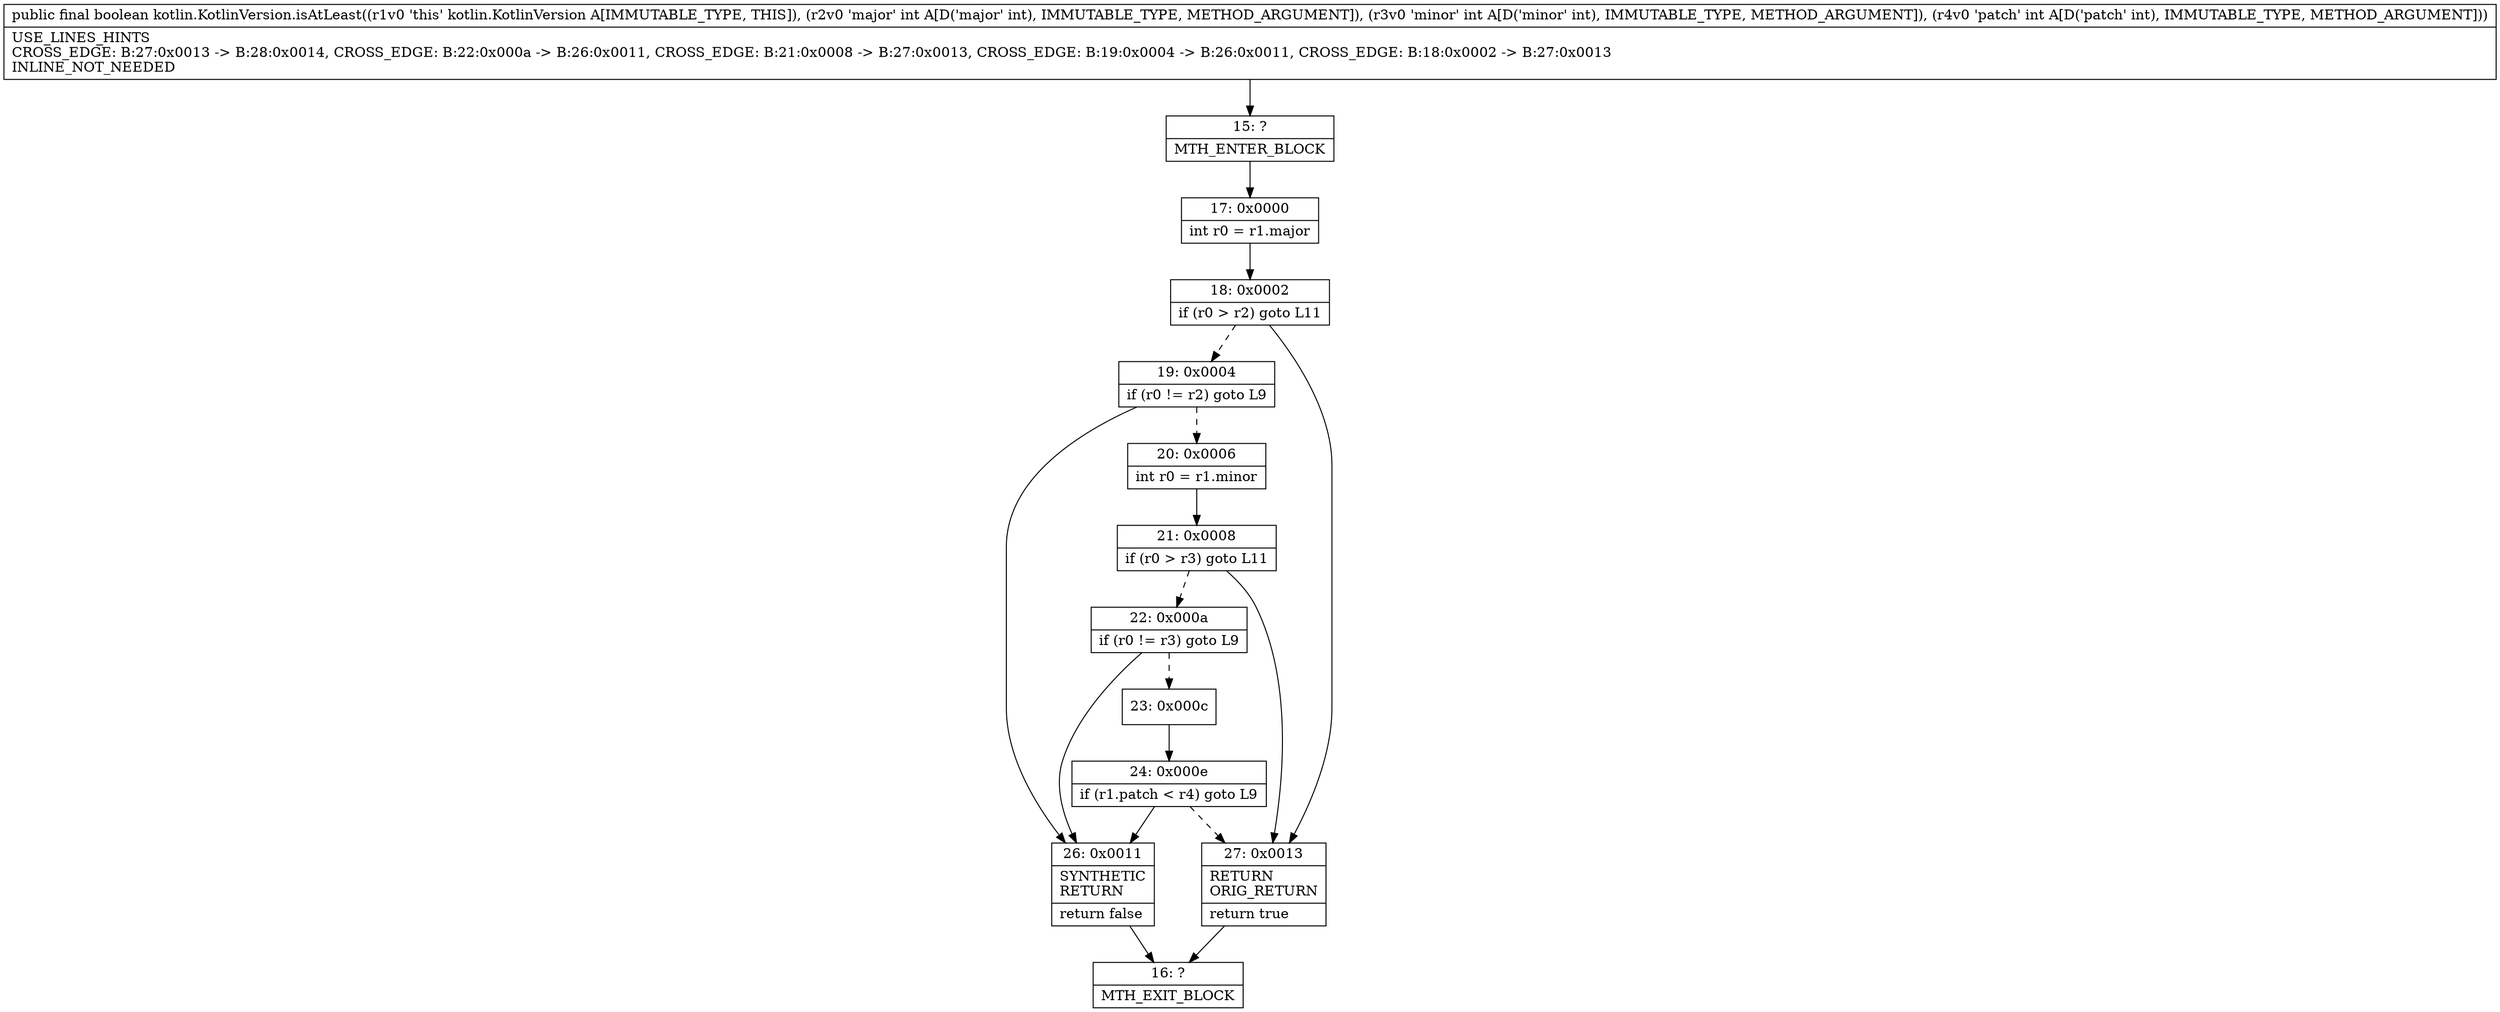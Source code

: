 digraph "CFG forkotlin.KotlinVersion.isAtLeast(III)Z" {
Node_15 [shape=record,label="{15\:\ ?|MTH_ENTER_BLOCK\l}"];
Node_17 [shape=record,label="{17\:\ 0x0000|int r0 = r1.major\l}"];
Node_18 [shape=record,label="{18\:\ 0x0002|if (r0 \> r2) goto L11\l}"];
Node_19 [shape=record,label="{19\:\ 0x0004|if (r0 != r2) goto L9\l}"];
Node_20 [shape=record,label="{20\:\ 0x0006|int r0 = r1.minor\l}"];
Node_21 [shape=record,label="{21\:\ 0x0008|if (r0 \> r3) goto L11\l}"];
Node_22 [shape=record,label="{22\:\ 0x000a|if (r0 != r3) goto L9\l}"];
Node_23 [shape=record,label="{23\:\ 0x000c}"];
Node_24 [shape=record,label="{24\:\ 0x000e|if (r1.patch \< r4) goto L9\l}"];
Node_26 [shape=record,label="{26\:\ 0x0011|SYNTHETIC\lRETURN\l|return false\l}"];
Node_16 [shape=record,label="{16\:\ ?|MTH_EXIT_BLOCK\l}"];
Node_27 [shape=record,label="{27\:\ 0x0013|RETURN\lORIG_RETURN\l|return true\l}"];
MethodNode[shape=record,label="{public final boolean kotlin.KotlinVersion.isAtLeast((r1v0 'this' kotlin.KotlinVersion A[IMMUTABLE_TYPE, THIS]), (r2v0 'major' int A[D('major' int), IMMUTABLE_TYPE, METHOD_ARGUMENT]), (r3v0 'minor' int A[D('minor' int), IMMUTABLE_TYPE, METHOD_ARGUMENT]), (r4v0 'patch' int A[D('patch' int), IMMUTABLE_TYPE, METHOD_ARGUMENT]))  | USE_LINES_HINTS\lCROSS_EDGE: B:27:0x0013 \-\> B:28:0x0014, CROSS_EDGE: B:22:0x000a \-\> B:26:0x0011, CROSS_EDGE: B:21:0x0008 \-\> B:27:0x0013, CROSS_EDGE: B:19:0x0004 \-\> B:26:0x0011, CROSS_EDGE: B:18:0x0002 \-\> B:27:0x0013\lINLINE_NOT_NEEDED\l}"];
MethodNode -> Node_15;Node_15 -> Node_17;
Node_17 -> Node_18;
Node_18 -> Node_19[style=dashed];
Node_18 -> Node_27;
Node_19 -> Node_20[style=dashed];
Node_19 -> Node_26;
Node_20 -> Node_21;
Node_21 -> Node_22[style=dashed];
Node_21 -> Node_27;
Node_22 -> Node_23[style=dashed];
Node_22 -> Node_26;
Node_23 -> Node_24;
Node_24 -> Node_26;
Node_24 -> Node_27[style=dashed];
Node_26 -> Node_16;
Node_27 -> Node_16;
}

